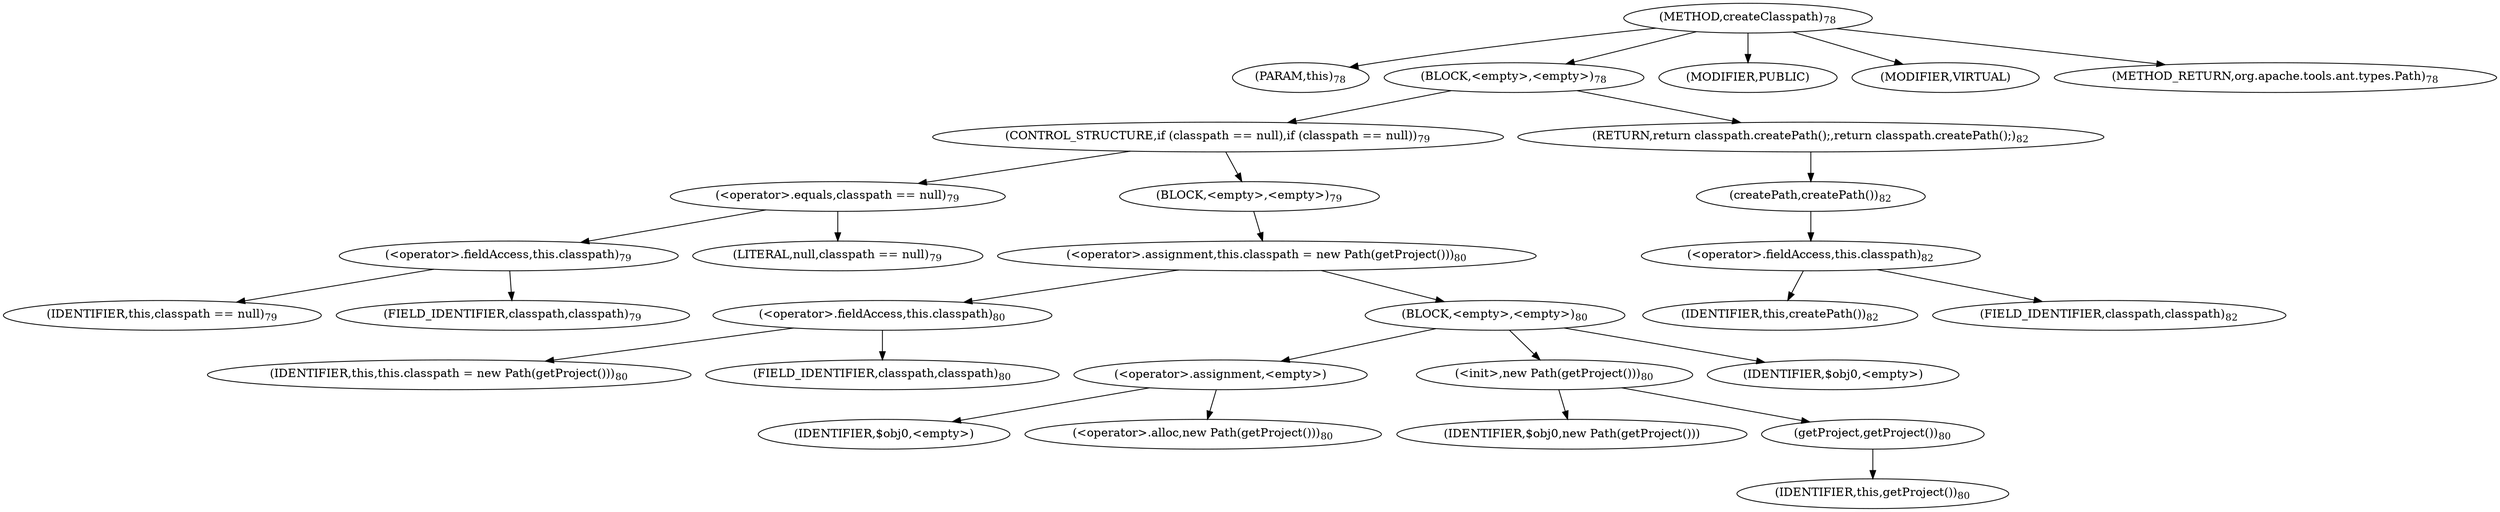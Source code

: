 digraph "createClasspath" {  
"66" [label = <(METHOD,createClasspath)<SUB>78</SUB>> ]
"4" [label = <(PARAM,this)<SUB>78</SUB>> ]
"67" [label = <(BLOCK,&lt;empty&gt;,&lt;empty&gt;)<SUB>78</SUB>> ]
"68" [label = <(CONTROL_STRUCTURE,if (classpath == null),if (classpath == null))<SUB>79</SUB>> ]
"69" [label = <(&lt;operator&gt;.equals,classpath == null)<SUB>79</SUB>> ]
"70" [label = <(&lt;operator&gt;.fieldAccess,this.classpath)<SUB>79</SUB>> ]
"71" [label = <(IDENTIFIER,this,classpath == null)<SUB>79</SUB>> ]
"72" [label = <(FIELD_IDENTIFIER,classpath,classpath)<SUB>79</SUB>> ]
"73" [label = <(LITERAL,null,classpath == null)<SUB>79</SUB>> ]
"74" [label = <(BLOCK,&lt;empty&gt;,&lt;empty&gt;)<SUB>79</SUB>> ]
"75" [label = <(&lt;operator&gt;.assignment,this.classpath = new Path(getProject()))<SUB>80</SUB>> ]
"76" [label = <(&lt;operator&gt;.fieldAccess,this.classpath)<SUB>80</SUB>> ]
"77" [label = <(IDENTIFIER,this,this.classpath = new Path(getProject()))<SUB>80</SUB>> ]
"78" [label = <(FIELD_IDENTIFIER,classpath,classpath)<SUB>80</SUB>> ]
"79" [label = <(BLOCK,&lt;empty&gt;,&lt;empty&gt;)<SUB>80</SUB>> ]
"80" [label = <(&lt;operator&gt;.assignment,&lt;empty&gt;)> ]
"81" [label = <(IDENTIFIER,$obj0,&lt;empty&gt;)> ]
"82" [label = <(&lt;operator&gt;.alloc,new Path(getProject()))<SUB>80</SUB>> ]
"83" [label = <(&lt;init&gt;,new Path(getProject()))<SUB>80</SUB>> ]
"84" [label = <(IDENTIFIER,$obj0,new Path(getProject()))> ]
"85" [label = <(getProject,getProject())<SUB>80</SUB>> ]
"3" [label = <(IDENTIFIER,this,getProject())<SUB>80</SUB>> ]
"86" [label = <(IDENTIFIER,$obj0,&lt;empty&gt;)> ]
"87" [label = <(RETURN,return classpath.createPath();,return classpath.createPath();)<SUB>82</SUB>> ]
"88" [label = <(createPath,createPath())<SUB>82</SUB>> ]
"89" [label = <(&lt;operator&gt;.fieldAccess,this.classpath)<SUB>82</SUB>> ]
"90" [label = <(IDENTIFIER,this,createPath())<SUB>82</SUB>> ]
"91" [label = <(FIELD_IDENTIFIER,classpath,classpath)<SUB>82</SUB>> ]
"92" [label = <(MODIFIER,PUBLIC)> ]
"93" [label = <(MODIFIER,VIRTUAL)> ]
"94" [label = <(METHOD_RETURN,org.apache.tools.ant.types.Path)<SUB>78</SUB>> ]
  "66" -> "4" 
  "66" -> "67" 
  "66" -> "92" 
  "66" -> "93" 
  "66" -> "94" 
  "67" -> "68" 
  "67" -> "87" 
  "68" -> "69" 
  "68" -> "74" 
  "69" -> "70" 
  "69" -> "73" 
  "70" -> "71" 
  "70" -> "72" 
  "74" -> "75" 
  "75" -> "76" 
  "75" -> "79" 
  "76" -> "77" 
  "76" -> "78" 
  "79" -> "80" 
  "79" -> "83" 
  "79" -> "86" 
  "80" -> "81" 
  "80" -> "82" 
  "83" -> "84" 
  "83" -> "85" 
  "85" -> "3" 
  "87" -> "88" 
  "88" -> "89" 
  "89" -> "90" 
  "89" -> "91" 
}
